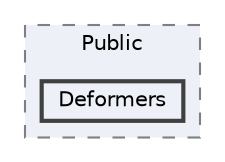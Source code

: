 digraph "Deformers"
{
 // INTERACTIVE_SVG=YES
 // LATEX_PDF_SIZE
  bgcolor="transparent";
  edge [fontname=Helvetica,fontsize=10,labelfontname=Helvetica,labelfontsize=10];
  node [fontname=Helvetica,fontsize=10,shape=box,height=0.2,width=0.4];
  compound=true
  subgraph clusterdir_0c0827902e2ee888b2900676fadb6dfe {
    graph [ bgcolor="#edf0f7", pencolor="grey50", label="Public", fontname=Helvetica,fontsize=10 style="filled,dashed", URL="dir_0c0827902e2ee888b2900676fadb6dfe.html",tooltip=""]
  dir_0b88c4f9e55ce76e2862d07c16e5bc2a [label="Deformers", fillcolor="#edf0f7", color="grey25", style="filled,bold", URL="dir_0b88c4f9e55ce76e2862d07c16e5bc2a.html",tooltip=""];
  }
}
